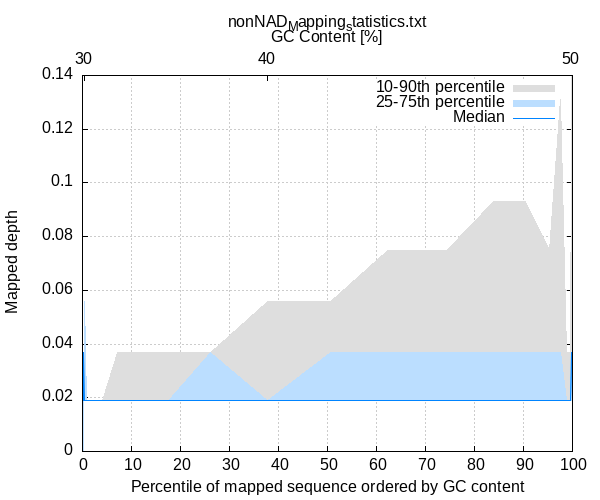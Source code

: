 
            set terminal png size 600,500 truecolor
            set output "Mapping_statistics/nonNAD_map-gc-depth.png"
            set grid xtics ytics y2tics back lc rgb "#cccccc"
            set ylabel "Mapped depth"
            set xlabel "Percentile of mapped sequence ordered by GC content"
            set x2label "GC Content [%]"
            set title "nonNAD_Mapping_statistics.txt"
            set x2tics ("30" 0.452,"40" 37.767,"50" 99.795)
            set xtics nomirror
            set xrange [0.1:99.9]

            plot '-' using 1:2:3 with filledcurve lt 1 lc rgb "#dedede" t '10-90th percentile' , \
                 '-' using 1:2:3 with filledcurve lt 1 lc rgb "#bbdeff" t '25-75th percentile' , \
                 '-' using 1:2 with lines lc rgb "#0084ff" t 'Median'
        0.287	0.000	0.019
0.328	0.037	0.037
0.369	0.037	0.037
0.411	0.019	0.019
0.452	0.019	0.019
0.534	0.019	0.056
0.862	0.019	0.019
1.273	0.019	0.019
2.504	0.019	0.019
4.187	0.019	0.019
7.184	0.019	0.037
11.700	0.019	0.037
17.570	0.019	0.037
26.232	0.019	0.037
37.767	0.019	0.056
50.616	0.019	0.056
62.274	0.019	0.075
74.179	0.019	0.075
83.744	0.019	0.093
90.353	0.019	0.093
95.156	0.019	0.075
97.537	0.019	0.131
98.768	0.019	0.037
99.507	0.019	0.037
99.795	0.019	0.112
99.959	0.019	0.149
100.000	0.019	0.019
end
0.287	0.000	0.019
0.328	0.037	0.037
0.369	0.037	0.037
0.411	0.019	0.019
0.452	0.019	0.019
0.534	0.019	0.056
0.862	0.019	0.019
1.273	0.019	0.019
2.504	0.019	0.019
4.187	0.019	0.019
7.184	0.019	0.019
11.700	0.019	0.019
17.570	0.019	0.019
26.232	0.019	0.037
37.767	0.019	0.019
50.616	0.019	0.037
62.274	0.019	0.037
74.179	0.019	0.037
83.744	0.019	0.037
90.353	0.019	0.037
95.156	0.019	0.037
97.537	0.019	0.037
98.768	0.019	0.019
99.507	0.019	0.019
99.795	0.019	0.037
99.959	0.019	0.019
100.000	0.019	0.019
end
0.287	0.019
0.328	0.037
0.369	0.037
0.411	0.019
0.452	0.019
0.534	0.019
0.862	0.019
1.273	0.019
2.504	0.019
4.187	0.019
7.184	0.019
11.700	0.019
17.570	0.019
26.232	0.019
37.767	0.019
50.616	0.019
62.274	0.019
74.179	0.019
83.744	0.019
90.353	0.019
95.156	0.019
97.537	0.019
98.768	0.019
99.507	0.019
99.795	0.037
99.959	0.019
100.000	0.019
end
